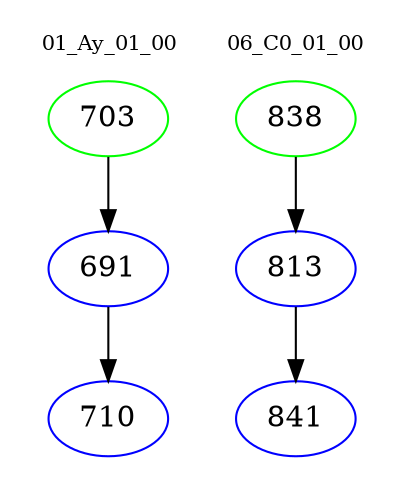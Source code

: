 digraph{
subgraph cluster_0 {
color = white
label = "01_Ay_01_00";
fontsize=10;
T0_703 [label="703", color="green"]
T0_703 -> T0_691 [color="black"]
T0_691 [label="691", color="blue"]
T0_691 -> T0_710 [color="black"]
T0_710 [label="710", color="blue"]
}
subgraph cluster_1 {
color = white
label = "06_C0_01_00";
fontsize=10;
T1_838 [label="838", color="green"]
T1_838 -> T1_813 [color="black"]
T1_813 [label="813", color="blue"]
T1_813 -> T1_841 [color="black"]
T1_841 [label="841", color="blue"]
}
}
